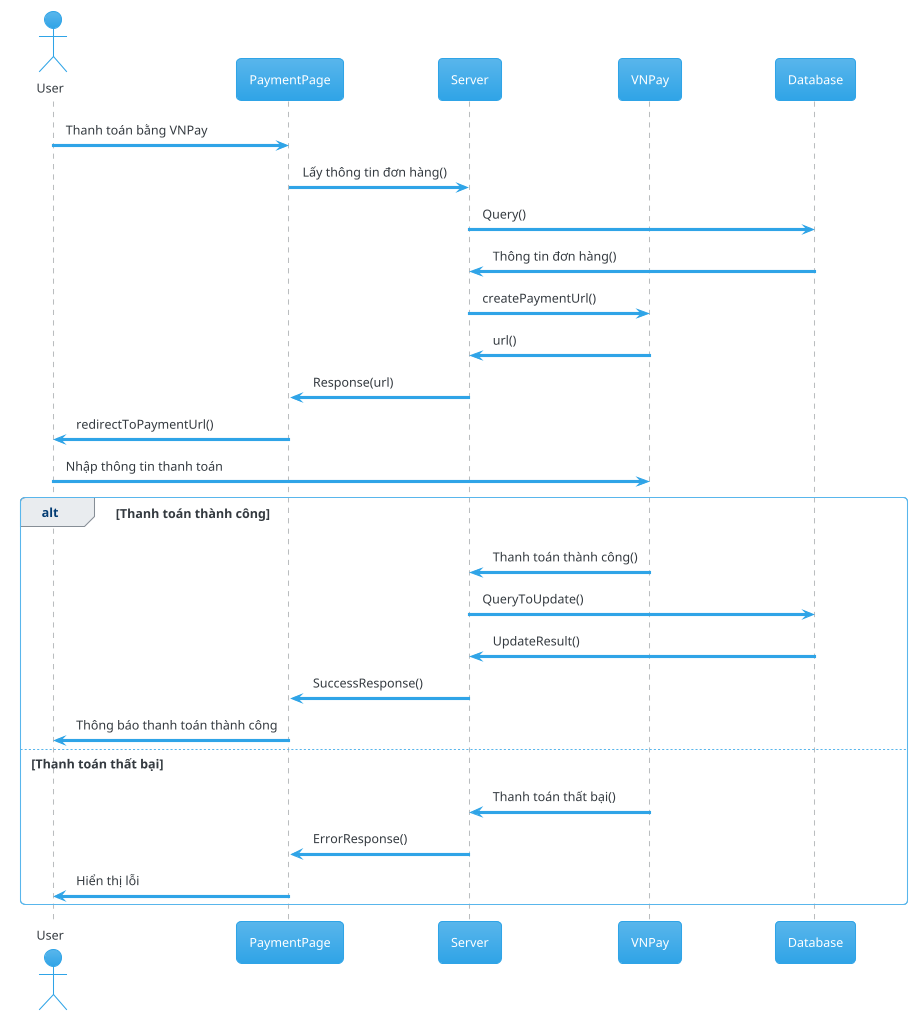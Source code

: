 @startuml payment with vnpay
!theme cerulean

actor       User       as u
participant PaymentPage as pp
participant Server as s
participant VNPay as vnp
participant Database as d

u -> pp: Thanh toán bằng VNPay
pp -> s: Lấy thông tin đơn hàng()
s -> d: Query()
d -> s: Thông tin đơn hàng()
s -> vnp: createPaymentUrl()
vnp -> s: url()
s -> pp: Response(url)
pp -> u: redirectToPaymentUrl()

u -> vnp: Nhập thông tin thanh toán

alt Thanh toán thành công
vnp -> s: Thanh toán thành công()
s -> d: QueryToUpdate()
d -> s: UpdateResult()
s -> pp: SuccessResponse()
pp -> u: Thông báo thanh toán thành công
else Thanh toán thất bại
vnp -> s: Thanh toán thất bại()
s -> pp: ErrorResponse()
pp -> u: Hiển thị lỗi
end


@enduml